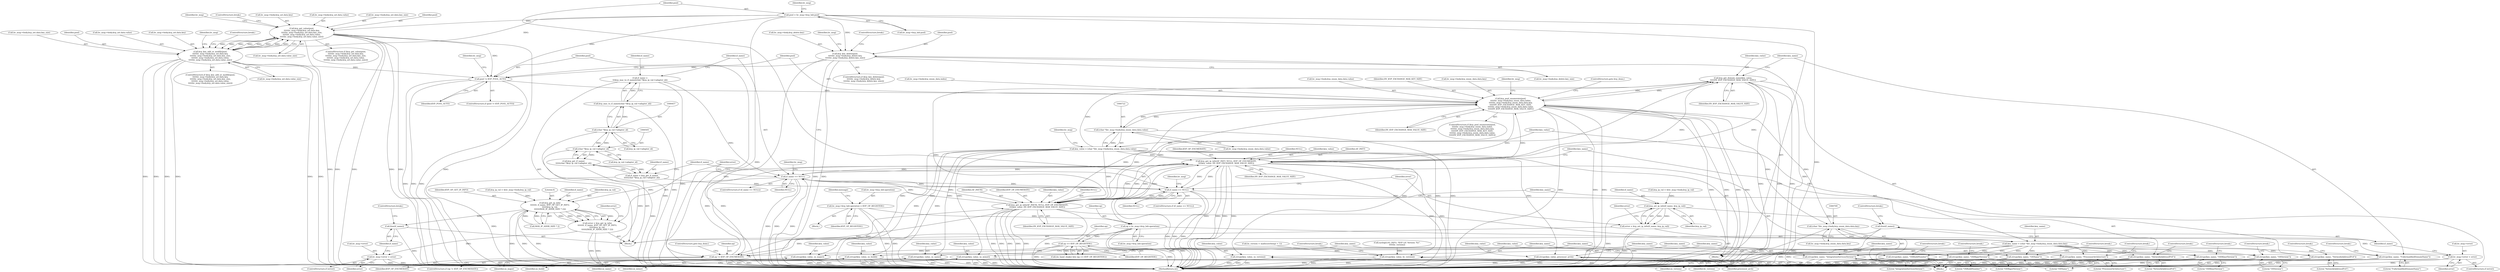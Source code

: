 digraph "0_linux_95a69adab9acfc3981c504737a2b6578e4d846ef@API" {
"1000742" [label="(Call,kvp_get_domain_name(key_value,\n\t\t\t\t\tHV_KVP_EXCHANGE_MAX_VALUE_SIZE))"];
"1000719" [label="(Call,key_value = (char *)hv_msg->body.kvp_enum_data.data.value)"];
"1000721" [label="(Call,(char *)hv_msg->body.kvp_enum_data.data.value)"];
"1000664" [label="(Call,kvp_pool_enumerate(pool,\n\t\t\t\t\thv_msg->body.kvp_enum_data.index,\n\t\t\t\t\thv_msg->body.kvp_enum_data.data.key,\n\t\t\t\t\tHV_KVP_EXCHANGE_MAX_KEY_SIZE,\n\t\t\t\t\thv_msg->body.kvp_enum_data.data.value,\n\t\t\t\t\tHV_KVP_EXCHANGE_MAX_VALUE_SIZE))"];
"1000659" [label="(Call,pool != KVP_POOL_AUTO)"];
"1000629" [label="(Call,kvp_key_delete(pool,\n\t\t\t\t\thv_msg->body.kvp_delete.key,\n\t\t\t\t\thv_msg->body.kvp_delete.key_size))"];
"1000385" [label="(Call,pool = hv_msg->kvp_hdr.pool)"];
"1000583" [label="(Call,kvp_get_value(pool,\n\t\t\t\t\thv_msg->body.kvp_set.data.key,\n\t\t\t\t\thv_msg->body.kvp_set.data.key_size,\n\t\t\t\t\thv_msg->body.kvp_set.data.value,\n\t\t\t\t\thv_msg->body.kvp_set.data.value_size))"];
"1000537" [label="(Call,kvp_key_add_or_modify(pool,\n\t\t\t\t\thv_msg->body.kvp_set.data.key,\n\t\t\t\t\thv_msg->body.kvp_set.data.key_size,\n\t\t\t\t\thv_msg->body.kvp_set.data.value,\n\t\t\t\t\thv_msg->body.kvp_set.data.value_size))"];
"1000708" [label="(Call,(char *)hv_msg->body.kvp_enum_data.data.key)"];
"1000742" [label="(Call,kvp_get_domain_name(key_value,\n\t\t\t\t\tHV_KVP_EXCHANGE_MAX_VALUE_SIZE))"];
"1000758" [label="(Call,kvp_get_ip_info(AF_INET, NULL, KVP_OP_ENUMERATE,\n\t\t\t\tkey_value, HV_KVP_EXCHANGE_MAX_VALUE_SIZE))"];
"1000462" [label="(Call,if_name == NULL)"];
"1000453" [label="(Call,if_name =\n\t\t\tkvp_mac_to_if_name((char *)kvp_ip_val->adapter_id))"];
"1000455" [label="(Call,kvp_mac_to_if_name((char *)kvp_ip_val->adapter_id))"];
"1000456" [label="(Call,(char *)kvp_ip_val->adapter_id)"];
"1000504" [label="(Call,(char *)kvp_ip_val->adapter_id)"];
"1000510" [label="(Call,if_name == NULL)"];
"1000501" [label="(Call,if_name = kvp_get_if_name(\n\t\t\t\t\t(char *)kvp_ip_val->adapter_id))"];
"1000503" [label="(Call,kvp_get_if_name(\n\t\t\t\t\t(char *)kvp_ip_val->adapter_id))"];
"1000769" [label="(Call,kvp_get_ip_info(AF_INET6, NULL, KVP_OP_ENUMERATE,\n\t\t\t\tkey_value, HV_KVP_EXCHANGE_MAX_VALUE_SIZE))"];
"1000654" [label="(Call,op != KVP_OP_ENUMERATE)"];
"1000400" [label="(Call,op == KVP_OP_REGISTER1)"];
"1000378" [label="(Call,op = hv_msg->kvp_hdr.operation)"];
"1000246" [label="(Call,hv_msg->kvp_hdr.operation = KVP_OP_REGISTER1)"];
"1000706" [label="(Call,key_name = (char *)hv_msg->body.kvp_enum_data.data.key)"];
"1000745" [label="(Call,strcpy(key_name, \"FullyQualifiedDomainName\"))"];
"1000750" [label="(Call,strcpy(key_name, \"IntegrationServicesVersion\"))"];
"1000764" [label="(Call,strcpy(key_name, \"NetworkAddressIPv4\"))"];
"1000775" [label="(Call,strcpy(key_name, \"NetworkAddressIPv6\"))"];
"1000783" [label="(Call,strcpy(key_name, \"OSBuildNumber\"))"];
"1000791" [label="(Call,strcpy(key_name, \"OSName\"))"];
"1000799" [label="(Call,strcpy(key_name, \"OSMajorVersion\"))"];
"1000807" [label="(Call,strcpy(key_name, \"OSMinorVersion\"))"];
"1000815" [label="(Call,strcpy(key_name, \"OSVersion\"))"];
"1000823" [label="(Call,strcpy(key_name, \"ProcessorArchitecture\"))"];
"1000474" [label="(Call,kvp_get_ip_info(\n\t\t\t\t\t\t0, if_name, KVP_OP_GET_IP_INFO,\n\t\t\t\t\t\tkvp_ip_val,\n\t\t\t\t\t\t(MAX_IP_ADDR_SIZE * 2)))"];
"1000472" [label="(Call,error = kvp_get_ip_info(\n\t\t\t\t\t\t0, if_name, KVP_OP_GET_IP_INFO,\n\t\t\t\t\t\tkvp_ip_val,\n\t\t\t\t\t\t(MAX_IP_ADDR_SIZE * 2)))"];
"1000484" [label="(Call,hv_msg->error = error)"];
"1000489" [label="(Call,free(if_name))"];
"1000522" [label="(Call,kvp_set_ip_info(if_name, kvp_ip_val))"];
"1000520" [label="(Call,error = kvp_set_ip_info(if_name, kvp_ip_val))"];
"1000527" [label="(Call,hv_msg->error = error)"];
"1000532" [label="(Call,free(if_name))"];
"1000753" [label="(Call,strcpy(key_value, lic_version))"];
"1000780" [label="(Call,strcpy(key_value, os_build))"];
"1000788" [label="(Call,strcpy(key_value, os_name))"];
"1000796" [label="(Call,strcpy(key_value, os_major))"];
"1000804" [label="(Call,strcpy(key_value, os_minor))"];
"1000812" [label="(Call,strcpy(key_value, os_version))"];
"1000820" [label="(Call,strcpy(key_value, processor_arch))"];
"1000781" [label="(Identifier,key_value)"];
"1000801" [label="(Literal,\"OSMajorVersion\")"];
"1000752" [label="(Literal,\"IntegrationServicesVersion\")"];
"1000769" [label="(Call,kvp_get_ip_info(AF_INET6, NULL, KVP_OP_ENUMERATE,\n\t\t\t\tkey_value, HV_KVP_EXCHANGE_MAX_VALUE_SIZE))"];
"1000666" [label="(Call,hv_msg->body.kvp_enum_data.index)"];
"1000778" [label="(ControlStructure,break;)"];
"1000479" [label="(Call,MAX_IP_ADDR_SIZE * 2)"];
"1000431" [label="(Call,syslog(LOG_INFO, \"KVP LIC Version: %s\",\n\t\t\t\t\tlic_version))"];
"1000110" [label="(Block,)"];
"1000706" [label="(Call,key_name = (char *)hv_msg->body.kvp_enum_data.data.key)"];
"1000443" [label="(Block,)"];
"1000583" [label="(Call,kvp_get_value(pool,\n\t\t\t\t\thv_msg->body.kvp_set.data.key,\n\t\t\t\t\thv_msg->body.kvp_set.data.key_size,\n\t\t\t\t\thv_msg->body.kvp_set.data.value,\n\t\t\t\t\thv_msg->body.kvp_set.data.value_size))"];
"1000775" [label="(Call,strcpy(key_name, \"NetworkAddressIPv6\"))"];
"1000800" [label="(Identifier,key_name)"];
"1000817" [label="(Literal,\"OSVersion\")"];
"1000710" [label="(Call,hv_msg->body.kvp_enum_data.data.key)"];
"1000721" [label="(Call,(char *)hv_msg->body.kvp_enum_data.data.value)"];
"1000812" [label="(Call,strcpy(key_value, os_version))"];
"1000489" [label="(Call,free(if_name))"];
"1000659" [label="(Call,pool != KVP_POOL_AUTO)"];
"1000653" [label="(ControlStructure,if (op != KVP_OP_ENUMERATE))"];
"1000708" [label="(Call,(char *)hv_msg->body.kvp_enum_data.data.key)"];
"1000751" [label="(Identifier,key_name)"];
"1000665" [label="(Identifier,pool)"];
"1000809" [label="(Literal,\"OSMinorVersion\")"];
"1000585" [label="(Call,hv_msg->body.kvp_set.data.key)"];
"1000580" [label="(ControlStructure,break;)"];
"1000378" [label="(Call,op = hv_msg->kvp_hdr.operation)"];
"1000528" [label="(Call,hv_msg->error)"];
"1000603" [label="(Call,hv_msg->body.kvp_set.data.value)"];
"1000482" [label="(ControlStructure,if (error))"];
"1000524" [label="(Identifier,kvp_ip_val)"];
"1000798" [label="(Identifier,os_major)"];
"1000823" [label="(Call,strcpy(key_name, \"ProcessorArchitecture\"))"];
"1000766" [label="(Literal,\"NetworkAddressIPv4\")"];
"1000458" [label="(Call,kvp_ip_val->adapter_id)"];
"1000785" [label="(Literal,\"OSBuildNumber\")"];
"1000777" [label="(Literal,\"NetworkAddressIPv6\")"];
"1000485" [label="(Call,hv_msg->error)"];
"1000490" [label="(Identifier,if_name)"];
"1000504" [label="(Call,(char *)kvp_ip_val->adapter_id)"];
"1000782" [label="(Identifier,os_build)"];
"1000654" [label="(Call,op != KVP_OP_ENUMERATE)"];
"1000876" [label="(MethodReturn,int)"];
"1000818" [label="(ControlStructure,break;)"];
"1000824" [label="(Identifier,key_name)"];
"1000700" [label="(Identifier,hv_msg)"];
"1000246" [label="(Call,hv_msg->kvp_hdr.operation = KVP_OP_REGISTER1)"];
"1000692" [label="(Identifier,HV_KVP_EXCHANGE_MAX_VALUE_SIZE)"];
"1000387" [label="(Call,hv_msg->kvp_hdr.pool)"];
"1000534" [label="(ControlStructure,break;)"];
"1000807" [label="(Call,strcpy(key_name, \"OSMinorVersion\"))"];
"1000594" [label="(Call,hv_msg->body.kvp_set.data.key_size)"];
"1000463" [label="(Identifier,if_name)"];
"1000796" [label="(Call,strcpy(key_value, os_major))"];
"1000786" [label="(ControlStructure,break;)"];
"1000804" [label="(Call,strcpy(key_value, os_minor))"];
"1000683" [label="(Call,hv_msg->body.kvp_enum_data.data.value)"];
"1000247" [label="(Call,hv_msg->kvp_hdr.operation)"];
"1000289" [label="(Block,)"];
"1000736" [label="(Identifier,hv_msg)"];
"1000509" [label="(ControlStructure,if (if_name == NULL))"];
"1000746" [label="(Identifier,key_name)"];
"1000584" [label="(Identifier,pool)"];
"1000502" [label="(Identifier,if_name)"];
"1000745" [label="(Call,strcpy(key_name, \"FullyQualifiedDomainName\"))"];
"1000476" [label="(Identifier,if_name)"];
"1000520" [label="(Call,error = kvp_set_ip_info(if_name, kvp_ip_val))"];
"1000527" [label="(Call,hv_msg->error = error)"];
"1000788" [label="(Call,strcpy(key_value, os_name))"];
"1000759" [label="(Identifier,AF_INET)"];
"1000682" [label="(Identifier,HV_KVP_EXCHANGE_MAX_KEY_SIZE)"];
"1000790" [label="(Identifier,os_name)"];
"1000664" [label="(Call,kvp_pool_enumerate(pool,\n\t\t\t\t\thv_msg->body.kvp_enum_data.index,\n\t\t\t\t\thv_msg->body.kvp_enum_data.data.key,\n\t\t\t\t\tHV_KVP_EXCHANGE_MAX_KEY_SIZE,\n\t\t\t\t\thv_msg->body.kvp_enum_data.data.value,\n\t\t\t\t\tHV_KVP_EXCHANGE_MAX_VALUE_SIZE))"];
"1000720" [label="(Identifier,key_value)"];
"1000522" [label="(Call,kvp_set_ip_info(if_name, kvp_ip_val))"];
"1000516" [label="(Identifier,hv_msg)"];
"1000767" [label="(ControlStructure,break;)"];
"1000510" [label="(Call,if_name == NULL)"];
"1000808" [label="(Identifier,key_name)"];
"1000623" [label="(Identifier,hv_msg)"];
"1000536" [label="(ControlStructure,if (kvp_key_add_or_modify(pool,\n\t\t\t\t\thv_msg->body.kvp_set.data.key,\n\t\t\t\t\thv_msg->body.kvp_set.data.key_size,\n\t\t\t\t\thv_msg->body.kvp_set.data.value,\n\t\t\t\t\thv_msg->body.kvp_set.data.value_size)))"];
"1000512" [label="(Identifier,NULL)"];
"1000401" [label="(Identifier,op)"];
"1000673" [label="(Call,hv_msg->body.kvp_enum_data.data.key)"];
"1000805" [label="(Identifier,key_value)"];
"1000814" [label="(Identifier,os_version)"];
"1000754" [label="(Identifier,key_value)"];
"1000532" [label="(Call,free(if_name))"];
"1000474" [label="(Call,kvp_get_ip_info(\n\t\t\t\t\t\t0, if_name, KVP_OP_GET_IP_INFO,\n\t\t\t\t\t\tkvp_ip_val,\n\t\t\t\t\t\t(MAX_IP_ADDR_SIZE * 2)))"];
"1000743" [label="(Identifier,key_value)"];
"1000789" [label="(Identifier,key_value)"];
"1000503" [label="(Call,kvp_get_if_name(\n\t\t\t\t\t(char *)kvp_ip_val->adapter_id))"];
"1000455" [label="(Call,kvp_mac_to_if_name((char *)kvp_ip_val->adapter_id))"];
"1000816" [label="(Identifier,key_name)"];
"1000758" [label="(Call,kvp_get_ip_info(AF_INET, NULL, KVP_OP_ENUMERATE,\n\t\t\t\tkey_value, HV_KVP_EXCHANGE_MAX_VALUE_SIZE))"];
"1000548" [label="(Call,hv_msg->body.kvp_set.data.key_size)"];
"1000655" [label="(Identifier,op)"];
"1000774" [label="(Identifier,HV_KVP_EXCHANGE_MAX_VALUE_SIZE)"];
"1000531" [label="(Identifier,error)"];
"1000472" [label="(Call,error = kvp_get_ip_info(\n\t\t\t\t\t\t0, if_name, KVP_OP_GET_IP_INFO,\n\t\t\t\t\t\tkvp_ip_val,\n\t\t\t\t\t\t(MAX_IP_ADDR_SIZE * 2)))"];
"1000533" [label="(Identifier,if_name)"];
"1000526" [label="(Identifier,error)"];
"1000538" [label="(Identifier,pool)"];
"1000456" [label="(Call,(char *)kvp_ip_val->adapter_id)"];
"1000723" [label="(Call,hv_msg->body.kvp_enum_data.data.value)"];
"1000761" [label="(Identifier,KVP_OP_ENUMERATE)"];
"1000488" [label="(Identifier,error)"];
"1000484" [label="(Call,hv_msg->error = error)"];
"1000822" [label="(Identifier,processor_arch)"];
"1000612" [label="(Call,hv_msg->body.kvp_set.data.value_size)"];
"1000791" [label="(Call,strcpy(key_name, \"OSName\"))"];
"1000695" [label="(Identifier,hv_msg)"];
"1000511" [label="(Identifier,if_name)"];
"1000770" [label="(Identifier,AF_INET6)"];
"1000647" [label="(Identifier,hv_msg)"];
"1000650" [label="(ControlStructure,break;)"];
"1000792" [label="(Identifier,key_name)"];
"1000802" [label="(ControlStructure,break;)"];
"1000478" [label="(Identifier,kvp_ip_val)"];
"1000663" [label="(ControlStructure,if (kvp_pool_enumerate(pool,\n\t\t\t\t\thv_msg->body.kvp_enum_data.index,\n\t\t\t\t\thv_msg->body.kvp_enum_data.data.key,\n\t\t\t\t\tHV_KVP_EXCHANGE_MAX_KEY_SIZE,\n\t\t\t\t\thv_msg->body.kvp_enum_data.data.value,\n\t\t\t\t\tHV_KVP_EXCHANGE_MAX_VALUE_SIZE)))"];
"1000661" [label="(Identifier,KVP_POOL_AUTO)"];
"1000815" [label="(Call,strcpy(key_name, \"OSVersion\"))"];
"1000820" [label="(Call,strcpy(key_value, processor_arch))"];
"1000698" [label="(ControlStructure,goto kvp_done;)"];
"1000557" [label="(Call,hv_msg->body.kvp_set.data.value)"];
"1000418" [label="(Call,lic_version = malloc(strlen(p) + 1))"];
"1000473" [label="(Identifier,error)"];
"1000740" [label="(Block,)"];
"1000744" [label="(Identifier,HV_KVP_EXCHANGE_MAX_VALUE_SIZE)"];
"1000742" [label="(Call,kvp_get_domain_name(key_value,\n\t\t\t\t\tHV_KVP_EXCHANGE_MAX_VALUE_SIZE))"];
"1000380" [label="(Call,hv_msg->kvp_hdr.operation)"];
"1000582" [label="(ControlStructure,if (kvp_get_value(pool,\n\t\t\t\t\thv_msg->body.kvp_set.data.key,\n\t\t\t\t\thv_msg->body.kvp_set.data.key_size,\n\t\t\t\t\thv_msg->body.kvp_set.data.value,\n\t\t\t\t\thv_msg->body.kvp_set.data.value_size)))"];
"1000784" [label="(Identifier,key_name)"];
"1000765" [label="(Identifier,key_name)"];
"1000629" [label="(Call,kvp_key_delete(pool,\n\t\t\t\t\thv_msg->body.kvp_delete.key,\n\t\t\t\t\thv_msg->body.kvp_delete.key_size))"];
"1000483" [label="(Identifier,error)"];
"1000539" [label="(Call,hv_msg->body.kvp_set.data.key)"];
"1000825" [label="(Literal,\"ProcessorArchitecture\")"];
"1000577" [label="(Identifier,hv_msg)"];
"1000797" [label="(Identifier,key_value)"];
"1000794" [label="(ControlStructure,break;)"];
"1000628" [label="(ControlStructure,if (kvp_key_delete(pool,\n\t\t\t\t\thv_msg->body.kvp_delete.key,\n\t\t\t\t\thv_msg->body.kvp_delete.key_size)))"];
"1000753" [label="(Call,strcpy(key_value, lic_version))"];
"1000630" [label="(Identifier,pool)"];
"1000806" [label="(Identifier,os_minor)"];
"1000750" [label="(Call,strcpy(key_name, \"IntegrationServicesVersion\"))"];
"1000468" [label="(Identifier,hv_msg)"];
"1000398" [label="(Call,(in_hand_shake) && (op == KVP_OP_REGISTER1))"];
"1000638" [label="(Call,hv_msg->body.kvp_delete.key_size)"];
"1000631" [label="(Call,hv_msg->body.kvp_delete.key)"];
"1000523" [label="(Identifier,if_name)"];
"1000813" [label="(Identifier,key_value)"];
"1000521" [label="(Identifier,error)"];
"1000626" [label="(ControlStructure,break;)"];
"1000453" [label="(Call,if_name =\n\t\t\tkvp_mac_to_if_name((char *)kvp_ip_val->adapter_id))"];
"1000707" [label="(Identifier,key_name)"];
"1000379" [label="(Identifier,op)"];
"1000477" [label="(Identifier,KVP_OP_GET_IP_INFO)"];
"1000719" [label="(Call,key_value = (char *)hv_msg->body.kvp_enum_data.data.value)"];
"1000464" [label="(Identifier,NULL)"];
"1000772" [label="(Identifier,KVP_OP_ENUMERATE)"];
"1000394" [label="(Identifier,hv_msg)"];
"1000656" [label="(Identifier,KVP_OP_ENUMERATE)"];
"1000793" [label="(Literal,\"OSName\")"];
"1000810" [label="(ControlStructure,break;)"];
"1000756" [label="(ControlStructure,break;)"];
"1000783" [label="(Call,strcpy(key_name, \"OSBuildNumber\"))"];
"1000255" [label="(Identifier,message)"];
"1000462" [label="(Call,if_name == NULL)"];
"1000506" [label="(Call,kvp_ip_val->adapter_id)"];
"1000525" [label="(ControlStructure,if (error))"];
"1000402" [label="(Identifier,KVP_OP_REGISTER1)"];
"1000763" [label="(Identifier,HV_KVP_EXCHANGE_MAX_VALUE_SIZE)"];
"1000773" [label="(Identifier,key_value)"];
"1000657" [label="(ControlStructure,goto kvp_done;)"];
"1000566" [label="(Call,hv_msg->body.kvp_set.data.value_size)"];
"1000764" [label="(Call,strcpy(key_name, \"NetworkAddressIPv4\"))"];
"1000799" [label="(Call,strcpy(key_name, \"OSMajorVersion\"))"];
"1000748" [label="(ControlStructure,break;)"];
"1000491" [label="(ControlStructure,break;)"];
"1000386" [label="(Identifier,pool)"];
"1000780" [label="(Call,strcpy(key_value, os_build))"];
"1000658" [label="(ControlStructure,if (pool != KVP_POOL_AUTO))"];
"1000771" [label="(Identifier,NULL)"];
"1000454" [label="(Identifier,if_name)"];
"1000493" [label="(Call,kvp_ip_val = &hv_msg->body.kvp_ip_val)"];
"1000760" [label="(Identifier,NULL)"];
"1000755" [label="(Identifier,lic_version)"];
"1000660" [label="(Identifier,pool)"];
"1000501" [label="(Call,if_name = kvp_get_if_name(\n\t\t\t\t\t(char *)kvp_ip_val->adapter_id))"];
"1000537" [label="(Call,kvp_key_add_or_modify(pool,\n\t\t\t\t\thv_msg->body.kvp_set.data.key,\n\t\t\t\t\thv_msg->body.kvp_set.data.key_size,\n\t\t\t\t\thv_msg->body.kvp_set.data.value,\n\t\t\t\t\thv_msg->body.kvp_set.data.value_size))"];
"1000252" [label="(Identifier,KVP_OP_REGISTER1)"];
"1000445" [label="(Call,kvp_ip_val = &hv_msg->body.kvp_ip_val)"];
"1000826" [label="(ControlStructure,break;)"];
"1000762" [label="(Identifier,key_value)"];
"1000821" [label="(Identifier,key_value)"];
"1000461" [label="(ControlStructure,if (if_name == NULL))"];
"1000385" [label="(Call,pool = hv_msg->kvp_hdr.pool)"];
"1000776" [label="(Identifier,key_name)"];
"1000475" [label="(Literal,0)"];
"1000400" [label="(Call,op == KVP_OP_REGISTER1)"];
"1000747" [label="(Literal,\"FullyQualifiedDomainName\")"];
"1000742" -> "1000740"  [label="AST: "];
"1000742" -> "1000744"  [label="CFG: "];
"1000743" -> "1000742"  [label="AST: "];
"1000744" -> "1000742"  [label="AST: "];
"1000746" -> "1000742"  [label="CFG: "];
"1000742" -> "1000876"  [label="DDG: "];
"1000742" -> "1000876"  [label="DDG: "];
"1000742" -> "1000876"  [label="DDG: "];
"1000742" -> "1000664"  [label="DDG: "];
"1000719" -> "1000742"  [label="DDG: "];
"1000758" -> "1000742"  [label="DDG: "];
"1000769" -> "1000742"  [label="DDG: "];
"1000664" -> "1000742"  [label="DDG: "];
"1000742" -> "1000758"  [label="DDG: "];
"1000742" -> "1000769"  [label="DDG: "];
"1000719" -> "1000289"  [label="AST: "];
"1000719" -> "1000721"  [label="CFG: "];
"1000720" -> "1000719"  [label="AST: "];
"1000721" -> "1000719"  [label="AST: "];
"1000736" -> "1000719"  [label="CFG: "];
"1000719" -> "1000876"  [label="DDG: "];
"1000719" -> "1000876"  [label="DDG: "];
"1000721" -> "1000719"  [label="DDG: "];
"1000719" -> "1000753"  [label="DDG: "];
"1000719" -> "1000758"  [label="DDG: "];
"1000719" -> "1000769"  [label="DDG: "];
"1000719" -> "1000780"  [label="DDG: "];
"1000719" -> "1000788"  [label="DDG: "];
"1000719" -> "1000796"  [label="DDG: "];
"1000719" -> "1000804"  [label="DDG: "];
"1000719" -> "1000812"  [label="DDG: "];
"1000719" -> "1000820"  [label="DDG: "];
"1000721" -> "1000723"  [label="CFG: "];
"1000722" -> "1000721"  [label="AST: "];
"1000723" -> "1000721"  [label="AST: "];
"1000721" -> "1000876"  [label="DDG: "];
"1000721" -> "1000664"  [label="DDG: "];
"1000664" -> "1000721"  [label="DDG: "];
"1000664" -> "1000663"  [label="AST: "];
"1000664" -> "1000692"  [label="CFG: "];
"1000665" -> "1000664"  [label="AST: "];
"1000666" -> "1000664"  [label="AST: "];
"1000673" -> "1000664"  [label="AST: "];
"1000682" -> "1000664"  [label="AST: "];
"1000683" -> "1000664"  [label="AST: "];
"1000692" -> "1000664"  [label="AST: "];
"1000695" -> "1000664"  [label="CFG: "];
"1000698" -> "1000664"  [label="CFG: "];
"1000664" -> "1000876"  [label="DDG: "];
"1000664" -> "1000876"  [label="DDG: "];
"1000664" -> "1000876"  [label="DDG: "];
"1000664" -> "1000876"  [label="DDG: "];
"1000664" -> "1000876"  [label="DDG: "];
"1000664" -> "1000876"  [label="DDG: "];
"1000664" -> "1000876"  [label="DDG: "];
"1000659" -> "1000664"  [label="DDG: "];
"1000708" -> "1000664"  [label="DDG: "];
"1000758" -> "1000664"  [label="DDG: "];
"1000769" -> "1000664"  [label="DDG: "];
"1000664" -> "1000708"  [label="DDG: "];
"1000664" -> "1000758"  [label="DDG: "];
"1000664" -> "1000769"  [label="DDG: "];
"1000659" -> "1000658"  [label="AST: "];
"1000659" -> "1000661"  [label="CFG: "];
"1000660" -> "1000659"  [label="AST: "];
"1000661" -> "1000659"  [label="AST: "];
"1000665" -> "1000659"  [label="CFG: "];
"1000700" -> "1000659"  [label="CFG: "];
"1000659" -> "1000876"  [label="DDG: "];
"1000659" -> "1000876"  [label="DDG: "];
"1000659" -> "1000876"  [label="DDG: "];
"1000629" -> "1000659"  [label="DDG: "];
"1000583" -> "1000659"  [label="DDG: "];
"1000385" -> "1000659"  [label="DDG: "];
"1000537" -> "1000659"  [label="DDG: "];
"1000629" -> "1000628"  [label="AST: "];
"1000629" -> "1000638"  [label="CFG: "];
"1000630" -> "1000629"  [label="AST: "];
"1000631" -> "1000629"  [label="AST: "];
"1000638" -> "1000629"  [label="AST: "];
"1000647" -> "1000629"  [label="CFG: "];
"1000650" -> "1000629"  [label="CFG: "];
"1000629" -> "1000876"  [label="DDG: "];
"1000629" -> "1000876"  [label="DDG: "];
"1000629" -> "1000876"  [label="DDG: "];
"1000629" -> "1000876"  [label="DDG: "];
"1000385" -> "1000629"  [label="DDG: "];
"1000385" -> "1000289"  [label="AST: "];
"1000385" -> "1000387"  [label="CFG: "];
"1000386" -> "1000385"  [label="AST: "];
"1000387" -> "1000385"  [label="AST: "];
"1000394" -> "1000385"  [label="CFG: "];
"1000385" -> "1000876"  [label="DDG: "];
"1000385" -> "1000876"  [label="DDG: "];
"1000385" -> "1000537"  [label="DDG: "];
"1000385" -> "1000583"  [label="DDG: "];
"1000583" -> "1000582"  [label="AST: "];
"1000583" -> "1000612"  [label="CFG: "];
"1000584" -> "1000583"  [label="AST: "];
"1000585" -> "1000583"  [label="AST: "];
"1000594" -> "1000583"  [label="AST: "];
"1000603" -> "1000583"  [label="AST: "];
"1000612" -> "1000583"  [label="AST: "];
"1000623" -> "1000583"  [label="CFG: "];
"1000626" -> "1000583"  [label="CFG: "];
"1000583" -> "1000876"  [label="DDG: "];
"1000583" -> "1000876"  [label="DDG: "];
"1000583" -> "1000876"  [label="DDG: "];
"1000583" -> "1000876"  [label="DDG: "];
"1000583" -> "1000876"  [label="DDG: "];
"1000583" -> "1000876"  [label="DDG: "];
"1000583" -> "1000537"  [label="DDG: "];
"1000583" -> "1000537"  [label="DDG: "];
"1000583" -> "1000537"  [label="DDG: "];
"1000583" -> "1000537"  [label="DDG: "];
"1000537" -> "1000583"  [label="DDG: "];
"1000537" -> "1000583"  [label="DDG: "];
"1000537" -> "1000583"  [label="DDG: "];
"1000537" -> "1000583"  [label="DDG: "];
"1000537" -> "1000536"  [label="AST: "];
"1000537" -> "1000566"  [label="CFG: "];
"1000538" -> "1000537"  [label="AST: "];
"1000539" -> "1000537"  [label="AST: "];
"1000548" -> "1000537"  [label="AST: "];
"1000557" -> "1000537"  [label="AST: "];
"1000566" -> "1000537"  [label="AST: "];
"1000577" -> "1000537"  [label="CFG: "];
"1000580" -> "1000537"  [label="CFG: "];
"1000537" -> "1000876"  [label="DDG: "];
"1000537" -> "1000876"  [label="DDG: "];
"1000537" -> "1000876"  [label="DDG: "];
"1000537" -> "1000876"  [label="DDG: "];
"1000537" -> "1000876"  [label="DDG: "];
"1000537" -> "1000876"  [label="DDG: "];
"1000708" -> "1000706"  [label="AST: "];
"1000708" -> "1000710"  [label="CFG: "];
"1000709" -> "1000708"  [label="AST: "];
"1000710" -> "1000708"  [label="AST: "];
"1000706" -> "1000708"  [label="CFG: "];
"1000708" -> "1000876"  [label="DDG: "];
"1000708" -> "1000706"  [label="DDG: "];
"1000758" -> "1000740"  [label="AST: "];
"1000758" -> "1000763"  [label="CFG: "];
"1000759" -> "1000758"  [label="AST: "];
"1000760" -> "1000758"  [label="AST: "];
"1000761" -> "1000758"  [label="AST: "];
"1000762" -> "1000758"  [label="AST: "];
"1000763" -> "1000758"  [label="AST: "];
"1000765" -> "1000758"  [label="CFG: "];
"1000758" -> "1000876"  [label="DDG: "];
"1000758" -> "1000876"  [label="DDG: "];
"1000758" -> "1000876"  [label="DDG: "];
"1000758" -> "1000876"  [label="DDG: "];
"1000758" -> "1000876"  [label="DDG: "];
"1000758" -> "1000876"  [label="DDG: "];
"1000758" -> "1000462"  [label="DDG: "];
"1000758" -> "1000510"  [label="DDG: "];
"1000758" -> "1000654"  [label="DDG: "];
"1000462" -> "1000758"  [label="DDG: "];
"1000510" -> "1000758"  [label="DDG: "];
"1000769" -> "1000758"  [label="DDG: "];
"1000769" -> "1000758"  [label="DDG: "];
"1000654" -> "1000758"  [label="DDG: "];
"1000758" -> "1000769"  [label="DDG: "];
"1000758" -> "1000769"  [label="DDG: "];
"1000462" -> "1000461"  [label="AST: "];
"1000462" -> "1000464"  [label="CFG: "];
"1000463" -> "1000462"  [label="AST: "];
"1000464" -> "1000462"  [label="AST: "];
"1000468" -> "1000462"  [label="CFG: "];
"1000473" -> "1000462"  [label="CFG: "];
"1000462" -> "1000876"  [label="DDG: "];
"1000462" -> "1000876"  [label="DDG: "];
"1000462" -> "1000876"  [label="DDG: "];
"1000453" -> "1000462"  [label="DDG: "];
"1000510" -> "1000462"  [label="DDG: "];
"1000769" -> "1000462"  [label="DDG: "];
"1000462" -> "1000474"  [label="DDG: "];
"1000462" -> "1000510"  [label="DDG: "];
"1000462" -> "1000769"  [label="DDG: "];
"1000453" -> "1000443"  [label="AST: "];
"1000453" -> "1000455"  [label="CFG: "];
"1000454" -> "1000453"  [label="AST: "];
"1000455" -> "1000453"  [label="AST: "];
"1000463" -> "1000453"  [label="CFG: "];
"1000453" -> "1000876"  [label="DDG: "];
"1000455" -> "1000453"  [label="DDG: "];
"1000455" -> "1000456"  [label="CFG: "];
"1000456" -> "1000455"  [label="AST: "];
"1000455" -> "1000876"  [label="DDG: "];
"1000456" -> "1000455"  [label="DDG: "];
"1000456" -> "1000458"  [label="CFG: "];
"1000457" -> "1000456"  [label="AST: "];
"1000458" -> "1000456"  [label="AST: "];
"1000456" -> "1000876"  [label="DDG: "];
"1000504" -> "1000456"  [label="DDG: "];
"1000456" -> "1000504"  [label="DDG: "];
"1000504" -> "1000503"  [label="AST: "];
"1000504" -> "1000506"  [label="CFG: "];
"1000505" -> "1000504"  [label="AST: "];
"1000506" -> "1000504"  [label="AST: "];
"1000503" -> "1000504"  [label="CFG: "];
"1000504" -> "1000876"  [label="DDG: "];
"1000504" -> "1000503"  [label="DDG: "];
"1000510" -> "1000509"  [label="AST: "];
"1000510" -> "1000512"  [label="CFG: "];
"1000511" -> "1000510"  [label="AST: "];
"1000512" -> "1000510"  [label="AST: "];
"1000516" -> "1000510"  [label="CFG: "];
"1000521" -> "1000510"  [label="CFG: "];
"1000510" -> "1000876"  [label="DDG: "];
"1000510" -> "1000876"  [label="DDG: "];
"1000510" -> "1000876"  [label="DDG: "];
"1000501" -> "1000510"  [label="DDG: "];
"1000769" -> "1000510"  [label="DDG: "];
"1000510" -> "1000522"  [label="DDG: "];
"1000510" -> "1000769"  [label="DDG: "];
"1000501" -> "1000443"  [label="AST: "];
"1000501" -> "1000503"  [label="CFG: "];
"1000502" -> "1000501"  [label="AST: "];
"1000503" -> "1000501"  [label="AST: "];
"1000511" -> "1000501"  [label="CFG: "];
"1000501" -> "1000876"  [label="DDG: "];
"1000503" -> "1000501"  [label="DDG: "];
"1000503" -> "1000876"  [label="DDG: "];
"1000769" -> "1000740"  [label="AST: "];
"1000769" -> "1000774"  [label="CFG: "];
"1000770" -> "1000769"  [label="AST: "];
"1000771" -> "1000769"  [label="AST: "];
"1000772" -> "1000769"  [label="AST: "];
"1000773" -> "1000769"  [label="AST: "];
"1000774" -> "1000769"  [label="AST: "];
"1000776" -> "1000769"  [label="CFG: "];
"1000769" -> "1000876"  [label="DDG: "];
"1000769" -> "1000876"  [label="DDG: "];
"1000769" -> "1000876"  [label="DDG: "];
"1000769" -> "1000876"  [label="DDG: "];
"1000769" -> "1000876"  [label="DDG: "];
"1000769" -> "1000876"  [label="DDG: "];
"1000769" -> "1000654"  [label="DDG: "];
"1000654" -> "1000769"  [label="DDG: "];
"1000654" -> "1000653"  [label="AST: "];
"1000654" -> "1000656"  [label="CFG: "];
"1000655" -> "1000654"  [label="AST: "];
"1000656" -> "1000654"  [label="AST: "];
"1000657" -> "1000654"  [label="CFG: "];
"1000660" -> "1000654"  [label="CFG: "];
"1000654" -> "1000876"  [label="DDG: "];
"1000654" -> "1000876"  [label="DDG: "];
"1000654" -> "1000876"  [label="DDG: "];
"1000400" -> "1000654"  [label="DDG: "];
"1000378" -> "1000654"  [label="DDG: "];
"1000400" -> "1000398"  [label="AST: "];
"1000400" -> "1000402"  [label="CFG: "];
"1000401" -> "1000400"  [label="AST: "];
"1000402" -> "1000400"  [label="AST: "];
"1000398" -> "1000400"  [label="CFG: "];
"1000400" -> "1000876"  [label="DDG: "];
"1000400" -> "1000876"  [label="DDG: "];
"1000400" -> "1000398"  [label="DDG: "];
"1000400" -> "1000398"  [label="DDG: "];
"1000378" -> "1000400"  [label="DDG: "];
"1000378" -> "1000289"  [label="AST: "];
"1000378" -> "1000380"  [label="CFG: "];
"1000379" -> "1000378"  [label="AST: "];
"1000380" -> "1000378"  [label="AST: "];
"1000386" -> "1000378"  [label="CFG: "];
"1000378" -> "1000876"  [label="DDG: "];
"1000378" -> "1000876"  [label="DDG: "];
"1000246" -> "1000378"  [label="DDG: "];
"1000246" -> "1000110"  [label="AST: "];
"1000246" -> "1000252"  [label="CFG: "];
"1000247" -> "1000246"  [label="AST: "];
"1000252" -> "1000246"  [label="AST: "];
"1000255" -> "1000246"  [label="CFG: "];
"1000246" -> "1000876"  [label="DDG: "];
"1000246" -> "1000876"  [label="DDG: "];
"1000706" -> "1000289"  [label="AST: "];
"1000707" -> "1000706"  [label="AST: "];
"1000720" -> "1000706"  [label="CFG: "];
"1000706" -> "1000876"  [label="DDG: "];
"1000706" -> "1000876"  [label="DDG: "];
"1000706" -> "1000745"  [label="DDG: "];
"1000706" -> "1000750"  [label="DDG: "];
"1000706" -> "1000764"  [label="DDG: "];
"1000706" -> "1000775"  [label="DDG: "];
"1000706" -> "1000783"  [label="DDG: "];
"1000706" -> "1000791"  [label="DDG: "];
"1000706" -> "1000799"  [label="DDG: "];
"1000706" -> "1000807"  [label="DDG: "];
"1000706" -> "1000815"  [label="DDG: "];
"1000706" -> "1000823"  [label="DDG: "];
"1000745" -> "1000740"  [label="AST: "];
"1000745" -> "1000747"  [label="CFG: "];
"1000746" -> "1000745"  [label="AST: "];
"1000747" -> "1000745"  [label="AST: "];
"1000748" -> "1000745"  [label="CFG: "];
"1000745" -> "1000876"  [label="DDG: "];
"1000745" -> "1000876"  [label="DDG: "];
"1000750" -> "1000740"  [label="AST: "];
"1000750" -> "1000752"  [label="CFG: "];
"1000751" -> "1000750"  [label="AST: "];
"1000752" -> "1000750"  [label="AST: "];
"1000754" -> "1000750"  [label="CFG: "];
"1000750" -> "1000876"  [label="DDG: "];
"1000750" -> "1000876"  [label="DDG: "];
"1000764" -> "1000740"  [label="AST: "];
"1000764" -> "1000766"  [label="CFG: "];
"1000765" -> "1000764"  [label="AST: "];
"1000766" -> "1000764"  [label="AST: "];
"1000767" -> "1000764"  [label="CFG: "];
"1000764" -> "1000876"  [label="DDG: "];
"1000764" -> "1000876"  [label="DDG: "];
"1000775" -> "1000740"  [label="AST: "];
"1000775" -> "1000777"  [label="CFG: "];
"1000776" -> "1000775"  [label="AST: "];
"1000777" -> "1000775"  [label="AST: "];
"1000778" -> "1000775"  [label="CFG: "];
"1000775" -> "1000876"  [label="DDG: "];
"1000775" -> "1000876"  [label="DDG: "];
"1000783" -> "1000740"  [label="AST: "];
"1000783" -> "1000785"  [label="CFG: "];
"1000784" -> "1000783"  [label="AST: "];
"1000785" -> "1000783"  [label="AST: "];
"1000786" -> "1000783"  [label="CFG: "];
"1000783" -> "1000876"  [label="DDG: "];
"1000783" -> "1000876"  [label="DDG: "];
"1000791" -> "1000740"  [label="AST: "];
"1000791" -> "1000793"  [label="CFG: "];
"1000792" -> "1000791"  [label="AST: "];
"1000793" -> "1000791"  [label="AST: "];
"1000794" -> "1000791"  [label="CFG: "];
"1000791" -> "1000876"  [label="DDG: "];
"1000791" -> "1000876"  [label="DDG: "];
"1000799" -> "1000740"  [label="AST: "];
"1000799" -> "1000801"  [label="CFG: "];
"1000800" -> "1000799"  [label="AST: "];
"1000801" -> "1000799"  [label="AST: "];
"1000802" -> "1000799"  [label="CFG: "];
"1000799" -> "1000876"  [label="DDG: "];
"1000799" -> "1000876"  [label="DDG: "];
"1000807" -> "1000740"  [label="AST: "];
"1000807" -> "1000809"  [label="CFG: "];
"1000808" -> "1000807"  [label="AST: "];
"1000809" -> "1000807"  [label="AST: "];
"1000810" -> "1000807"  [label="CFG: "];
"1000807" -> "1000876"  [label="DDG: "];
"1000807" -> "1000876"  [label="DDG: "];
"1000815" -> "1000740"  [label="AST: "];
"1000815" -> "1000817"  [label="CFG: "];
"1000816" -> "1000815"  [label="AST: "];
"1000817" -> "1000815"  [label="AST: "];
"1000818" -> "1000815"  [label="CFG: "];
"1000815" -> "1000876"  [label="DDG: "];
"1000815" -> "1000876"  [label="DDG: "];
"1000823" -> "1000740"  [label="AST: "];
"1000823" -> "1000825"  [label="CFG: "];
"1000824" -> "1000823"  [label="AST: "];
"1000825" -> "1000823"  [label="AST: "];
"1000826" -> "1000823"  [label="CFG: "];
"1000823" -> "1000876"  [label="DDG: "];
"1000823" -> "1000876"  [label="DDG: "];
"1000474" -> "1000472"  [label="AST: "];
"1000474" -> "1000479"  [label="CFG: "];
"1000475" -> "1000474"  [label="AST: "];
"1000476" -> "1000474"  [label="AST: "];
"1000477" -> "1000474"  [label="AST: "];
"1000478" -> "1000474"  [label="AST: "];
"1000479" -> "1000474"  [label="AST: "];
"1000472" -> "1000474"  [label="CFG: "];
"1000474" -> "1000876"  [label="DDG: "];
"1000474" -> "1000876"  [label="DDG: "];
"1000474" -> "1000876"  [label="DDG: "];
"1000474" -> "1000472"  [label="DDG: "];
"1000474" -> "1000472"  [label="DDG: "];
"1000474" -> "1000472"  [label="DDG: "];
"1000474" -> "1000472"  [label="DDG: "];
"1000474" -> "1000472"  [label="DDG: "];
"1000445" -> "1000474"  [label="DDG: "];
"1000479" -> "1000474"  [label="DDG: "];
"1000479" -> "1000474"  [label="DDG: "];
"1000474" -> "1000489"  [label="DDG: "];
"1000472" -> "1000443"  [label="AST: "];
"1000473" -> "1000472"  [label="AST: "];
"1000483" -> "1000472"  [label="CFG: "];
"1000472" -> "1000876"  [label="DDG: "];
"1000472" -> "1000876"  [label="DDG: "];
"1000472" -> "1000484"  [label="DDG: "];
"1000484" -> "1000482"  [label="AST: "];
"1000484" -> "1000488"  [label="CFG: "];
"1000485" -> "1000484"  [label="AST: "];
"1000488" -> "1000484"  [label="AST: "];
"1000490" -> "1000484"  [label="CFG: "];
"1000484" -> "1000876"  [label="DDG: "];
"1000484" -> "1000876"  [label="DDG: "];
"1000489" -> "1000443"  [label="AST: "];
"1000489" -> "1000490"  [label="CFG: "];
"1000490" -> "1000489"  [label="AST: "];
"1000491" -> "1000489"  [label="CFG: "];
"1000489" -> "1000876"  [label="DDG: "];
"1000522" -> "1000520"  [label="AST: "];
"1000522" -> "1000524"  [label="CFG: "];
"1000523" -> "1000522"  [label="AST: "];
"1000524" -> "1000522"  [label="AST: "];
"1000520" -> "1000522"  [label="CFG: "];
"1000522" -> "1000876"  [label="DDG: "];
"1000522" -> "1000520"  [label="DDG: "];
"1000522" -> "1000520"  [label="DDG: "];
"1000493" -> "1000522"  [label="DDG: "];
"1000522" -> "1000532"  [label="DDG: "];
"1000520" -> "1000443"  [label="AST: "];
"1000521" -> "1000520"  [label="AST: "];
"1000526" -> "1000520"  [label="CFG: "];
"1000520" -> "1000876"  [label="DDG: "];
"1000520" -> "1000876"  [label="DDG: "];
"1000520" -> "1000527"  [label="DDG: "];
"1000527" -> "1000525"  [label="AST: "];
"1000527" -> "1000531"  [label="CFG: "];
"1000528" -> "1000527"  [label="AST: "];
"1000531" -> "1000527"  [label="AST: "];
"1000533" -> "1000527"  [label="CFG: "];
"1000527" -> "1000876"  [label="DDG: "];
"1000527" -> "1000876"  [label="DDG: "];
"1000532" -> "1000443"  [label="AST: "];
"1000532" -> "1000533"  [label="CFG: "];
"1000533" -> "1000532"  [label="AST: "];
"1000534" -> "1000532"  [label="CFG: "];
"1000532" -> "1000876"  [label="DDG: "];
"1000753" -> "1000740"  [label="AST: "];
"1000753" -> "1000755"  [label="CFG: "];
"1000754" -> "1000753"  [label="AST: "];
"1000755" -> "1000753"  [label="AST: "];
"1000756" -> "1000753"  [label="CFG: "];
"1000753" -> "1000876"  [label="DDG: "];
"1000753" -> "1000876"  [label="DDG: "];
"1000753" -> "1000876"  [label="DDG: "];
"1000431" -> "1000753"  [label="DDG: "];
"1000418" -> "1000753"  [label="DDG: "];
"1000780" -> "1000740"  [label="AST: "];
"1000780" -> "1000782"  [label="CFG: "];
"1000781" -> "1000780"  [label="AST: "];
"1000782" -> "1000780"  [label="AST: "];
"1000784" -> "1000780"  [label="CFG: "];
"1000780" -> "1000876"  [label="DDG: "];
"1000780" -> "1000876"  [label="DDG: "];
"1000780" -> "1000876"  [label="DDG: "];
"1000788" -> "1000740"  [label="AST: "];
"1000788" -> "1000790"  [label="CFG: "];
"1000789" -> "1000788"  [label="AST: "];
"1000790" -> "1000788"  [label="AST: "];
"1000792" -> "1000788"  [label="CFG: "];
"1000788" -> "1000876"  [label="DDG: "];
"1000788" -> "1000876"  [label="DDG: "];
"1000788" -> "1000876"  [label="DDG: "];
"1000796" -> "1000740"  [label="AST: "];
"1000796" -> "1000798"  [label="CFG: "];
"1000797" -> "1000796"  [label="AST: "];
"1000798" -> "1000796"  [label="AST: "];
"1000800" -> "1000796"  [label="CFG: "];
"1000796" -> "1000876"  [label="DDG: "];
"1000796" -> "1000876"  [label="DDG: "];
"1000796" -> "1000876"  [label="DDG: "];
"1000804" -> "1000740"  [label="AST: "];
"1000804" -> "1000806"  [label="CFG: "];
"1000805" -> "1000804"  [label="AST: "];
"1000806" -> "1000804"  [label="AST: "];
"1000808" -> "1000804"  [label="CFG: "];
"1000804" -> "1000876"  [label="DDG: "];
"1000804" -> "1000876"  [label="DDG: "];
"1000804" -> "1000876"  [label="DDG: "];
"1000812" -> "1000740"  [label="AST: "];
"1000812" -> "1000814"  [label="CFG: "];
"1000813" -> "1000812"  [label="AST: "];
"1000814" -> "1000812"  [label="AST: "];
"1000816" -> "1000812"  [label="CFG: "];
"1000812" -> "1000876"  [label="DDG: "];
"1000812" -> "1000876"  [label="DDG: "];
"1000812" -> "1000876"  [label="DDG: "];
"1000820" -> "1000740"  [label="AST: "];
"1000820" -> "1000822"  [label="CFG: "];
"1000821" -> "1000820"  [label="AST: "];
"1000822" -> "1000820"  [label="AST: "];
"1000824" -> "1000820"  [label="CFG: "];
"1000820" -> "1000876"  [label="DDG: "];
"1000820" -> "1000876"  [label="DDG: "];
"1000820" -> "1000876"  [label="DDG: "];
}
